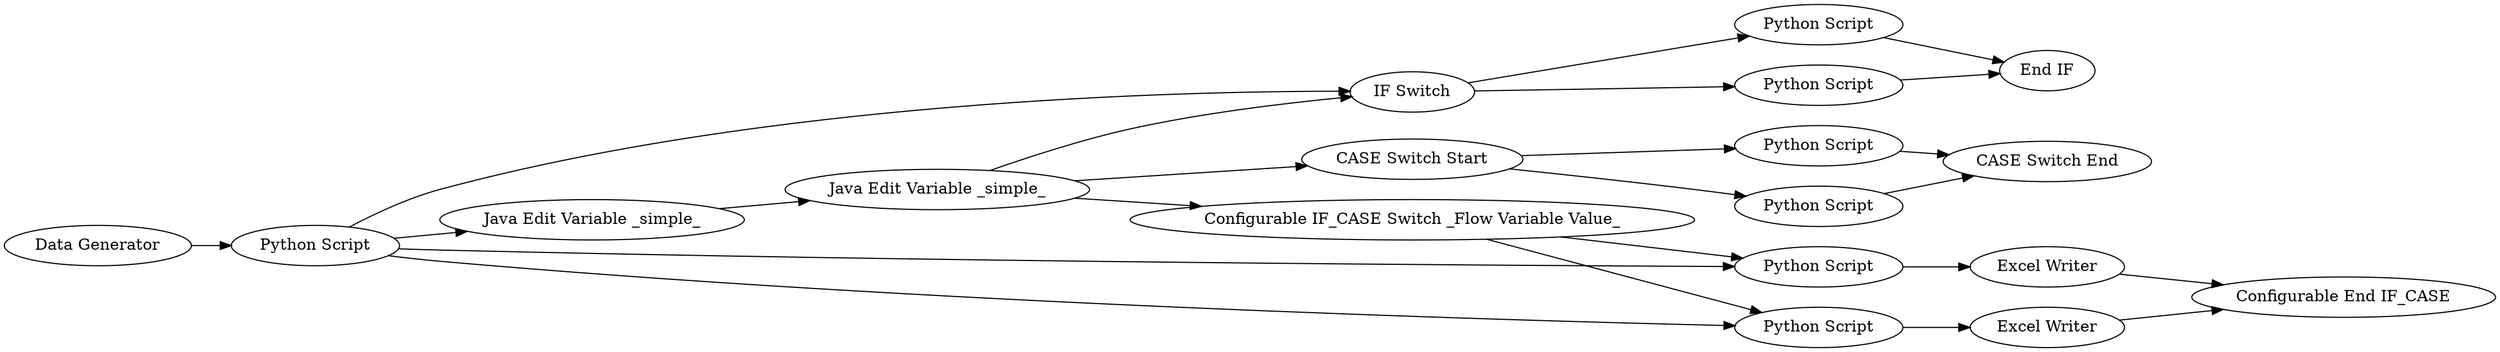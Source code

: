 digraph {
	1 [label="Data Generator"]
	3 [label="IF Switch"]
	4 [label="End IF"]
	5 [label="Java Edit Variable _simple_"]
	18 [label="Excel Writer"]
	20 [label="Excel Writer"]
	25 [label="Java Edit Variable _simple_"]
	29 [label="CASE Switch End"]
	34 [label="Configurable IF_CASE Switch _Flow Variable Value_"]
	35 [label="Python Script"]
	36 [label="Python Script"]
	37 [label="Python Script"]
	38 [label="Configurable End IF_CASE"]
	39 [label="Python Script"]
	40 [label="Python Script"]
	41 [label="Python Script"]
	43 [label="CASE Switch Start"]
	44 [label="Python Script"]
	1 -> 35
	3 -> 39
	3 -> 40
	5 -> 25
	18 -> 38
	20 -> 38
	25 -> 3
	25 -> 34
	25 -> 43
	34 -> 36
	34 -> 37
	35 -> 5
	35 -> 3
	35 -> 36
	35 -> 37
	36 -> 18
	37 -> 20
	39 -> 4
	40 -> 4
	41 -> 29
	43 -> 41
	43 -> 44
	44 -> 29
	rankdir=LR
}
